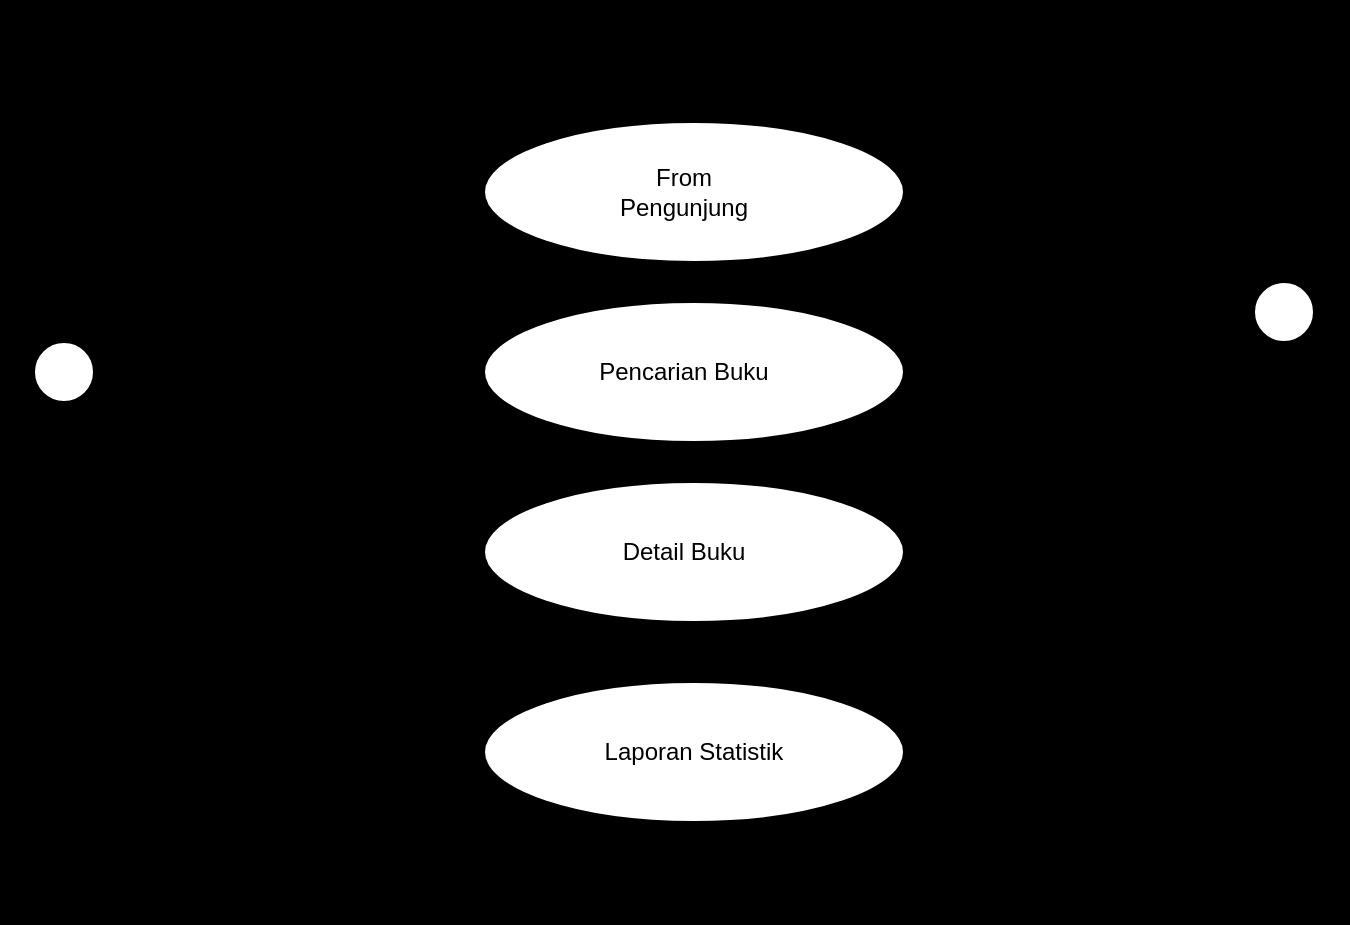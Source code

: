 <mxfile version="23.1.3" type="github">
  <diagram name="Page-1" id="4e7BMwYQa8ieZBcEo45o">
    <mxGraphModel dx="2206" dy="1188" grid="1" gridSize="10" guides="1" tooltips="1" connect="1" arrows="1" fold="1" page="1" pageScale="1" pageWidth="827" pageHeight="1169" background="#000000" math="0" shadow="0">
      <root>
        <mxCell id="0" />
        <mxCell id="1" parent="0" />
        <mxCell id="l13p1fR81oAuKBuLZ4Sf-4" value="pustakawan" style="shape=umlActor;verticalLabelPosition=bottom;verticalAlign=top;html=1;outlineConnect=0;" parent="1" vertex="1">
          <mxGeometry x="650" y="370" width="60" height="120" as="geometry" />
        </mxCell>
        <mxCell id="l13p1fR81oAuKBuLZ4Sf-15" value="" style="swimlane;startSize=0;" parent="1" vertex="1">
          <mxGeometry x="240" y="230" width="290" height="460" as="geometry" />
        </mxCell>
        <mxCell id="l13p1fR81oAuKBuLZ4Sf-16" value="" style="ellipse;whiteSpace=wrap;html=1;" parent="l13p1fR81oAuKBuLZ4Sf-15" vertex="1">
          <mxGeometry x="40" y="60" width="210" height="70" as="geometry" />
        </mxCell>
        <mxCell id="l13p1fR81oAuKBuLZ4Sf-18" value="Perpus Digital" style="text;strokeColor=none;align=center;fillColor=none;html=1;verticalAlign=middle;whiteSpace=wrap;rounded=0;imageHeight=31;imageWidth=24;fillOpacity=100;" parent="l13p1fR81oAuKBuLZ4Sf-15" vertex="1">
          <mxGeometry x="90" y="10" width="100" height="30" as="geometry" />
        </mxCell>
        <mxCell id="l13p1fR81oAuKBuLZ4Sf-19" value="From Pengunjung" style="text;strokeColor=none;align=center;fillColor=none;html=1;verticalAlign=middle;whiteSpace=wrap;rounded=0;" parent="l13p1fR81oAuKBuLZ4Sf-15" vertex="1">
          <mxGeometry x="95" y="80" width="90" height="30" as="geometry" />
        </mxCell>
        <mxCell id="l13p1fR81oAuKBuLZ4Sf-21" value="" style="ellipse;whiteSpace=wrap;html=1;" parent="l13p1fR81oAuKBuLZ4Sf-15" vertex="1">
          <mxGeometry x="40" y="150" width="210" height="70" as="geometry" />
        </mxCell>
        <mxCell id="l13p1fR81oAuKBuLZ4Sf-22" value="Pencarian Buku" style="text;strokeColor=none;align=center;fillColor=none;html=1;verticalAlign=middle;whiteSpace=wrap;rounded=0;imageWidth=27;" parent="l13p1fR81oAuKBuLZ4Sf-15" vertex="1">
          <mxGeometry x="95" y="170" width="90" height="30" as="geometry" />
        </mxCell>
        <mxCell id="l13p1fR81oAuKBuLZ4Sf-23" value="" style="ellipse;whiteSpace=wrap;html=1;" parent="l13p1fR81oAuKBuLZ4Sf-15" vertex="1">
          <mxGeometry x="40" y="240" width="210" height="70" as="geometry" />
        </mxCell>
        <mxCell id="l13p1fR81oAuKBuLZ4Sf-24" value="Detail Buku" style="text;strokeColor=none;align=center;fillColor=none;html=1;verticalAlign=middle;whiteSpace=wrap;rounded=0;" parent="l13p1fR81oAuKBuLZ4Sf-15" vertex="1">
          <mxGeometry x="100" y="260" width="80" height="30" as="geometry" />
        </mxCell>
        <mxCell id="l13p1fR81oAuKBuLZ4Sf-25" value="" style="ellipse;whiteSpace=wrap;html=1;" parent="l13p1fR81oAuKBuLZ4Sf-15" vertex="1">
          <mxGeometry x="40" y="340" width="210" height="70" as="geometry" />
        </mxCell>
        <mxCell id="l13p1fR81oAuKBuLZ4Sf-26" value="Laporan Statistik" style="text;strokeColor=none;align=center;fillColor=none;html=1;verticalAlign=middle;whiteSpace=wrap;rounded=0;" parent="l13p1fR81oAuKBuLZ4Sf-15" vertex="1">
          <mxGeometry x="90" y="360" width="110" height="30" as="geometry" />
        </mxCell>
        <mxCell id="l13p1fR81oAuKBuLZ4Sf-28" value="pengunjung" style="shape=umlActor;verticalLabelPosition=bottom;verticalAlign=top;html=1;outlineConnect=0;" parent="1" vertex="1">
          <mxGeometry x="40" y="400" width="60" height="120" as="geometry" />
        </mxCell>
        <mxCell id="l13p1fR81oAuKBuLZ4Sf-40" value="" style="endArrow=none;html=1;rounded=0;" parent="1" target="l13p1fR81oAuKBuLZ4Sf-16" edge="1">
          <mxGeometry width="50" height="50" relative="1" as="geometry">
            <mxPoint x="90" y="430" as="sourcePoint" />
            <mxPoint x="190" y="340" as="targetPoint" />
            <Array as="points">
              <mxPoint x="110" y="325" />
            </Array>
          </mxGeometry>
        </mxCell>
        <mxCell id="l13p1fR81oAuKBuLZ4Sf-42" value="" style="endArrow=none;html=1;rounded=0;entryX=0;entryY=0.5;entryDx=0;entryDy=0;" parent="1" target="l13p1fR81oAuKBuLZ4Sf-21" edge="1">
          <mxGeometry width="50" height="50" relative="1" as="geometry">
            <mxPoint x="90" y="470" as="sourcePoint" />
            <mxPoint x="130" y="460" as="targetPoint" />
          </mxGeometry>
        </mxCell>
        <mxCell id="l13p1fR81oAuKBuLZ4Sf-43" value="" style="endArrow=none;html=1;rounded=0;entryX=0.002;entryY=0.601;entryDx=0;entryDy=0;entryPerimeter=0;" parent="1" target="l13p1fR81oAuKBuLZ4Sf-23" edge="1">
          <mxGeometry width="50" height="50" relative="1" as="geometry">
            <mxPoint x="90" y="480" as="sourcePoint" />
            <mxPoint x="170" y="500" as="targetPoint" />
          </mxGeometry>
        </mxCell>
        <mxCell id="l13p1fR81oAuKBuLZ4Sf-44" value="" style="endArrow=none;html=1;rounded=0;entryX=1;entryY=0.5;entryDx=0;entryDy=0;" parent="1" target="l13p1fR81oAuKBuLZ4Sf-16" edge="1">
          <mxGeometry width="50" height="50" relative="1" as="geometry">
            <mxPoint x="660" y="400" as="sourcePoint" />
            <mxPoint x="620" y="350" as="targetPoint" />
            <Array as="points">
              <mxPoint x="640" y="325" />
            </Array>
          </mxGeometry>
        </mxCell>
        <mxCell id="l13p1fR81oAuKBuLZ4Sf-45" value="" style="endArrow=none;html=1;rounded=0;" parent="1" edge="1">
          <mxGeometry width="50" height="50" relative="1" as="geometry">
            <mxPoint x="490" y="420" as="sourcePoint" />
            <mxPoint x="650" y="429.5" as="targetPoint" />
          </mxGeometry>
        </mxCell>
        <mxCell id="l13p1fR81oAuKBuLZ4Sf-46" value="" style="endArrow=none;html=1;rounded=0;exitX=1;exitY=0.5;exitDx=0;exitDy=0;" parent="1" source="l13p1fR81oAuKBuLZ4Sf-23" edge="1">
          <mxGeometry width="50" height="50" relative="1" as="geometry">
            <mxPoint x="600" y="490" as="sourcePoint" />
            <mxPoint x="650" y="440" as="targetPoint" />
          </mxGeometry>
        </mxCell>
        <mxCell id="l13p1fR81oAuKBuLZ4Sf-47" value="" style="endArrow=none;html=1;rounded=0;exitX=1;exitY=0.5;exitDx=0;exitDy=0;" parent="1" source="l13p1fR81oAuKBuLZ4Sf-25" edge="1">
          <mxGeometry width="50" height="50" relative="1" as="geometry">
            <mxPoint x="610" y="510" as="sourcePoint" />
            <mxPoint x="660" y="460" as="targetPoint" />
          </mxGeometry>
        </mxCell>
      </root>
    </mxGraphModel>
  </diagram>
</mxfile>

